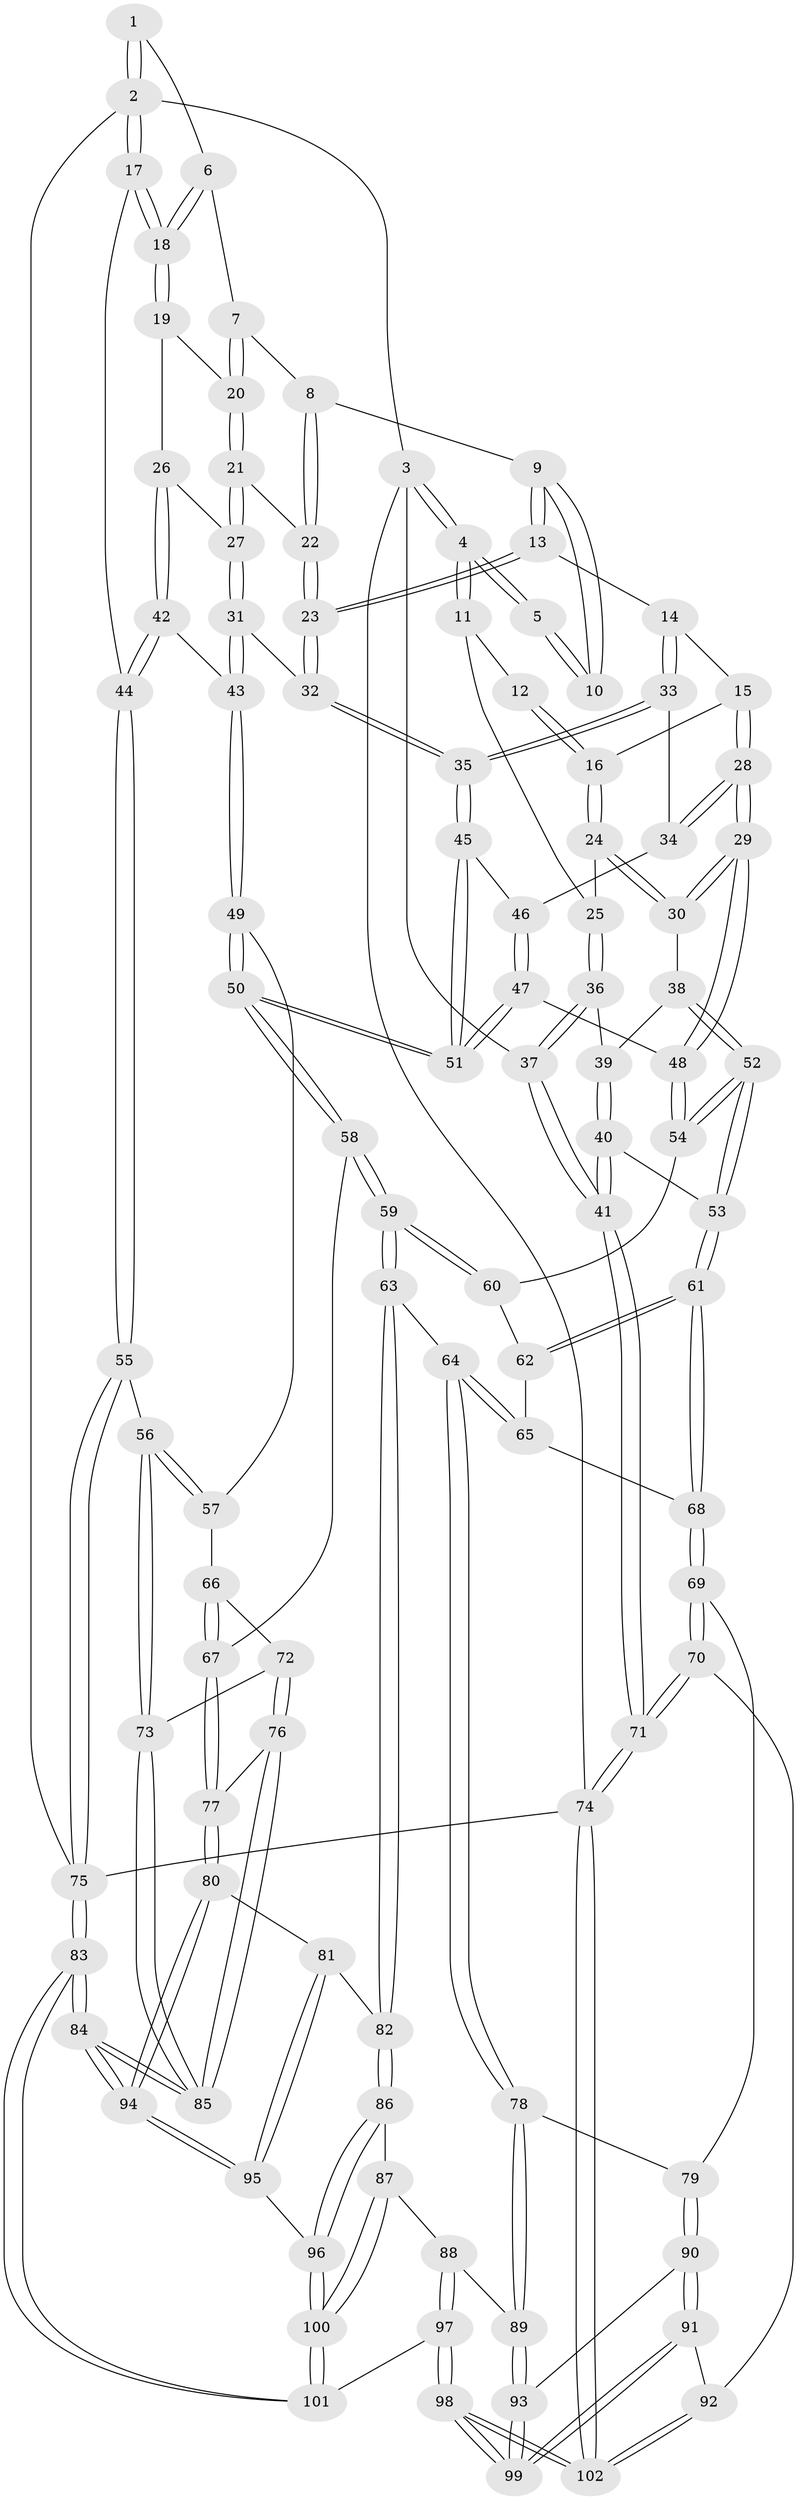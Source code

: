 // Generated by graph-tools (version 1.1) at 2025/03/03/09/25 03:03:17]
// undirected, 102 vertices, 252 edges
graph export_dot {
graph [start="1"]
  node [color=gray90,style=filled];
  1 [pos="+0.7520882552911974+0"];
  2 [pos="+1+0"];
  3 [pos="+0+0"];
  4 [pos="+0+0"];
  5 [pos="+0.34965650851602653+0"];
  6 [pos="+0.728391143052432+0"];
  7 [pos="+0.7274983090305506+0"];
  8 [pos="+0.5049401536396856+0.07026384587084361"];
  9 [pos="+0.4249993887296552+0.03233258297302118"];
  10 [pos="+0.3525083990902668+0"];
  11 [pos="+0.13937100540013975+0.11541888033276858"];
  12 [pos="+0.3298367380115298+0"];
  13 [pos="+0.38348861745305357+0.16656290742482086"];
  14 [pos="+0.34450147667887737+0.18158465500420376"];
  15 [pos="+0.28565470986712055+0.17155889744974243"];
  16 [pos="+0.2557358993262405+0.1622996786621261"];
  17 [pos="+1+0.2669752597365159"];
  18 [pos="+1+0.2639758782913206"];
  19 [pos="+0.8133125852148044+0.15572093072961835"];
  20 [pos="+0.7245654253759921+0.0674088050505195"];
  21 [pos="+0.6458407148564305+0.1584498997232256"];
  22 [pos="+0.519272507825353+0.09361761612997002"];
  23 [pos="+0.485599450465509+0.23922134441602974"];
  24 [pos="+0.1971806127718591+0.1742960869739727"];
  25 [pos="+0.15838017105089602+0.1627768050290694"];
  26 [pos="+0.7422821840378435+0.29318698798396214"];
  27 [pos="+0.6330265611252329+0.20505258098090462"];
  28 [pos="+0.2836186990993641+0.3408967988633523"];
  29 [pos="+0.2614865297996831+0.3546346781018785"];
  30 [pos="+0.24132584542285945+0.3463524183014363"];
  31 [pos="+0.5349250398353403+0.2829757338079701"];
  32 [pos="+0.5192896469755484+0.2878112052002066"];
  33 [pos="+0.34086374169865985+0.2963598784264965"];
  34 [pos="+0.3200445902060905+0.32461672964551713"];
  35 [pos="+0.5190566741281865+0.28822626487663505"];
  36 [pos="+0.08336727219171618+0.23549950223155655"];
  37 [pos="+0+0.3540014952041044"];
  38 [pos="+0.2236061952376085+0.3500528040171614"];
  39 [pos="+0.14407496262654748+0.3126994268984149"];
  40 [pos="+0.04002117222910568+0.463109305888661"];
  41 [pos="+0+0.3719614843198899"];
  42 [pos="+0.7657654474846491+0.3535964476855274"];
  43 [pos="+0.7125471418645388+0.3948277610862057"];
  44 [pos="+1+0.39563695796994874"];
  45 [pos="+0.5140043394780519+0.307425731588868"];
  46 [pos="+0.38135535499472123+0.3630131747626171"];
  47 [pos="+0.39096562019719533+0.4506324224378516"];
  48 [pos="+0.2927931512196373+0.4610046401725062"];
  49 [pos="+0.6686754758426922+0.4878961138252872"];
  50 [pos="+0.5285715818461068+0.5234765204021902"];
  51 [pos="+0.5095533468696237+0.48919922537275173"];
  52 [pos="+0.07186408313151874+0.46837422096329745"];
  53 [pos="+0.060701741564737156+0.47334022646775914"];
  54 [pos="+0.29228170856831437+0.4619699949277899"];
  55 [pos="+1+0.4485343605905154"];
  56 [pos="+0.9657704368667521+0.5403634560758214"];
  57 [pos="+0.6978841756365203+0.5127855318725878"];
  58 [pos="+0.52086453189086+0.5505533452284856"];
  59 [pos="+0.43035154278961735+0.637052021710886"];
  60 [pos="+0.29192183113992654+0.4645111213633327"];
  61 [pos="+0.12771909627621048+0.5881992294530916"];
  62 [pos="+0.2763343193705238+0.5011680043730168"];
  63 [pos="+0.41349521324542987+0.6605272272838397"];
  64 [pos="+0.3787858704333469+0.6708413004195743"];
  65 [pos="+0.2935544403848863+0.5935589201839295"];
  66 [pos="+0.7132329967650515+0.5664375618587931"];
  67 [pos="+0.6192271781173834+0.6720755502601072"];
  68 [pos="+0.13320384149319803+0.6183972626304745"];
  69 [pos="+0.1258752110229004+0.6904554661888322"];
  70 [pos="+0+0.7871787255325254"];
  71 [pos="+0+0.7868654472264645"];
  72 [pos="+0.7517611635360985+0.6515748992011635"];
  73 [pos="+0.8866469277803355+0.6395573887238243"];
  74 [pos="+0+1"];
  75 [pos="+1+1"];
  76 [pos="+0.6719563666461207+0.73173797691719"];
  77 [pos="+0.6607986883109848+0.7366149318834838"];
  78 [pos="+0.31704460453060396+0.7268228206559073"];
  79 [pos="+0.14747026050923578+0.7045862976508339"];
  80 [pos="+0.6584556766115149+0.7417567975303974"];
  81 [pos="+0.6552734087594221+0.7457754875485477"];
  82 [pos="+0.4907545306057251+0.776964610444858"];
  83 [pos="+1+1"];
  84 [pos="+0.9500339356535161+1"];
  85 [pos="+0.8763410546274916+0.7952902295069715"];
  86 [pos="+0.4837820954978248+0.8196185027452181"];
  87 [pos="+0.46818071491271107+0.8450560053635462"];
  88 [pos="+0.3223612500255832+0.8273012327869158"];
  89 [pos="+0.3184239805948723+0.8227913271796078"];
  90 [pos="+0.19326020029127647+0.8649723530135723"];
  91 [pos="+0.15156859782853171+0.9017555152038986"];
  92 [pos="+0.1082943664868821+0.9325525328384372"];
  93 [pos="+0.22400328216393173+0.8682089941841096"];
  94 [pos="+0.9361740636957939+1"];
  95 [pos="+0.6375632012913414+0.8833265390208929"];
  96 [pos="+0.6283433692306838+0.8893925262853971"];
  97 [pos="+0.409061460478302+1"];
  98 [pos="+0.3997387964068733+1"];
  99 [pos="+0.28634840959577496+0.9902319078835569"];
  100 [pos="+0.45595596065625277+1"];
  101 [pos="+0.44246030469315+1"];
  102 [pos="+0.13680089776866639+1"];
  1 -- 2;
  1 -- 2;
  1 -- 6;
  2 -- 3;
  2 -- 17;
  2 -- 17;
  2 -- 75;
  3 -- 4;
  3 -- 4;
  3 -- 37;
  3 -- 74;
  4 -- 5;
  4 -- 5;
  4 -- 11;
  4 -- 11;
  5 -- 10;
  5 -- 10;
  6 -- 7;
  6 -- 18;
  6 -- 18;
  7 -- 8;
  7 -- 20;
  7 -- 20;
  8 -- 9;
  8 -- 22;
  8 -- 22;
  9 -- 10;
  9 -- 10;
  9 -- 13;
  9 -- 13;
  11 -- 12;
  11 -- 25;
  12 -- 16;
  12 -- 16;
  13 -- 14;
  13 -- 23;
  13 -- 23;
  14 -- 15;
  14 -- 33;
  14 -- 33;
  15 -- 16;
  15 -- 28;
  15 -- 28;
  16 -- 24;
  16 -- 24;
  17 -- 18;
  17 -- 18;
  17 -- 44;
  18 -- 19;
  18 -- 19;
  19 -- 20;
  19 -- 26;
  20 -- 21;
  20 -- 21;
  21 -- 22;
  21 -- 27;
  21 -- 27;
  22 -- 23;
  22 -- 23;
  23 -- 32;
  23 -- 32;
  24 -- 25;
  24 -- 30;
  24 -- 30;
  25 -- 36;
  25 -- 36;
  26 -- 27;
  26 -- 42;
  26 -- 42;
  27 -- 31;
  27 -- 31;
  28 -- 29;
  28 -- 29;
  28 -- 34;
  28 -- 34;
  29 -- 30;
  29 -- 30;
  29 -- 48;
  29 -- 48;
  30 -- 38;
  31 -- 32;
  31 -- 43;
  31 -- 43;
  32 -- 35;
  32 -- 35;
  33 -- 34;
  33 -- 35;
  33 -- 35;
  34 -- 46;
  35 -- 45;
  35 -- 45;
  36 -- 37;
  36 -- 37;
  36 -- 39;
  37 -- 41;
  37 -- 41;
  38 -- 39;
  38 -- 52;
  38 -- 52;
  39 -- 40;
  39 -- 40;
  40 -- 41;
  40 -- 41;
  40 -- 53;
  41 -- 71;
  41 -- 71;
  42 -- 43;
  42 -- 44;
  42 -- 44;
  43 -- 49;
  43 -- 49;
  44 -- 55;
  44 -- 55;
  45 -- 46;
  45 -- 51;
  45 -- 51;
  46 -- 47;
  46 -- 47;
  47 -- 48;
  47 -- 51;
  47 -- 51;
  48 -- 54;
  48 -- 54;
  49 -- 50;
  49 -- 50;
  49 -- 57;
  50 -- 51;
  50 -- 51;
  50 -- 58;
  50 -- 58;
  52 -- 53;
  52 -- 53;
  52 -- 54;
  52 -- 54;
  53 -- 61;
  53 -- 61;
  54 -- 60;
  55 -- 56;
  55 -- 75;
  55 -- 75;
  56 -- 57;
  56 -- 57;
  56 -- 73;
  56 -- 73;
  57 -- 66;
  58 -- 59;
  58 -- 59;
  58 -- 67;
  59 -- 60;
  59 -- 60;
  59 -- 63;
  59 -- 63;
  60 -- 62;
  61 -- 62;
  61 -- 62;
  61 -- 68;
  61 -- 68;
  62 -- 65;
  63 -- 64;
  63 -- 82;
  63 -- 82;
  64 -- 65;
  64 -- 65;
  64 -- 78;
  64 -- 78;
  65 -- 68;
  66 -- 67;
  66 -- 67;
  66 -- 72;
  67 -- 77;
  67 -- 77;
  68 -- 69;
  68 -- 69;
  69 -- 70;
  69 -- 70;
  69 -- 79;
  70 -- 71;
  70 -- 71;
  70 -- 92;
  71 -- 74;
  71 -- 74;
  72 -- 73;
  72 -- 76;
  72 -- 76;
  73 -- 85;
  73 -- 85;
  74 -- 102;
  74 -- 102;
  74 -- 75;
  75 -- 83;
  75 -- 83;
  76 -- 77;
  76 -- 85;
  76 -- 85;
  77 -- 80;
  77 -- 80;
  78 -- 79;
  78 -- 89;
  78 -- 89;
  79 -- 90;
  79 -- 90;
  80 -- 81;
  80 -- 94;
  80 -- 94;
  81 -- 82;
  81 -- 95;
  81 -- 95;
  82 -- 86;
  82 -- 86;
  83 -- 84;
  83 -- 84;
  83 -- 101;
  83 -- 101;
  84 -- 85;
  84 -- 85;
  84 -- 94;
  84 -- 94;
  86 -- 87;
  86 -- 96;
  86 -- 96;
  87 -- 88;
  87 -- 100;
  87 -- 100;
  88 -- 89;
  88 -- 97;
  88 -- 97;
  89 -- 93;
  89 -- 93;
  90 -- 91;
  90 -- 91;
  90 -- 93;
  91 -- 92;
  91 -- 99;
  91 -- 99;
  92 -- 102;
  92 -- 102;
  93 -- 99;
  93 -- 99;
  94 -- 95;
  94 -- 95;
  95 -- 96;
  96 -- 100;
  96 -- 100;
  97 -- 98;
  97 -- 98;
  97 -- 101;
  98 -- 99;
  98 -- 99;
  98 -- 102;
  98 -- 102;
  100 -- 101;
  100 -- 101;
}
